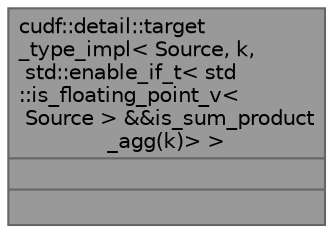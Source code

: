 digraph "cudf::detail::target_type_impl&lt; Source, k, std::enable_if_t&lt; std::is_floating_point_v&lt; Source &gt; &amp;&amp;is_sum_product_agg(k)&gt; &gt;"
{
 // LATEX_PDF_SIZE
  bgcolor="transparent";
  edge [fontname=Helvetica,fontsize=10,labelfontname=Helvetica,labelfontsize=10];
  node [fontname=Helvetica,fontsize=10,shape=box,height=0.2,width=0.4];
  Node1 [id="Node000001",shape=plain,label=<<TABLE CELLBORDER="0" BORDER="1"><TR><TD COLSPAN="2" CELLPADDING="1" CELLSPACING="0">cudf::detail::target<BR ALIGN="LEFT"/>_type_impl&lt; Source, k,<BR ALIGN="LEFT"/> std::enable_if_t&lt; std<BR ALIGN="LEFT"/>::is_floating_point_v&lt;<BR ALIGN="LEFT"/> Source &gt; &amp;&amp;is_sum_product<BR ALIGN="LEFT"/>_agg(k)&gt; &gt;</TD></TR>
<HR/>
<TR><TD COLSPAN="2" CELLPADDING="1" CELLSPACING="0">&nbsp;</TD></TR>
<HR/>
<TR><TD COLSPAN="2" CELLPADDING="1" CELLSPACING="0">&nbsp;</TD></TR>
</TABLE>>
,height=0.2,width=0.4,color="gray40", fillcolor="grey60", style="filled", fontcolor="black",tooltip=" "];
}
